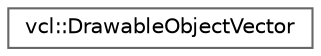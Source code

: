 digraph "Graphical Class Hierarchy"
{
 // LATEX_PDF_SIZE
  bgcolor="transparent";
  edge [fontname=Helvetica,fontsize=10,labelfontname=Helvetica,labelfontsize=10];
  node [fontname=Helvetica,fontsize=10,shape=box,height=0.2,width=0.4];
  rankdir="LR";
  Node0 [label="vcl::DrawableObjectVector",height=0.2,width=0.4,color="grey40", fillcolor="white", style="filled",URL="$classvcl_1_1DrawableObjectVector.html",tooltip=" "];
}
